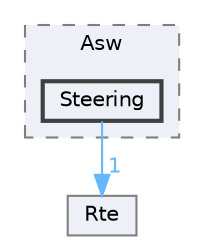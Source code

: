 digraph "Project/avProj/Asw/Steering"
{
 // LATEX_PDF_SIZE
  bgcolor="transparent";
  edge [fontname=Helvetica,fontsize=10,labelfontname=Helvetica,labelfontsize=10];
  node [fontname=Helvetica,fontsize=10,shape=box,height=0.2,width=0.4];
  compound=true
  subgraph clusterdir_451e5911a910c1fe6d341594f6c5cc91 {
    graph [ bgcolor="#edf0f7", pencolor="grey50", label="Asw", fontname=Helvetica,fontsize=10 style="filled,dashed", URL="dir_451e5911a910c1fe6d341594f6c5cc91.html",tooltip=""]
  dir_c9ea75faa8bd88ca46287b6709771989 [label="Steering", fillcolor="#edf0f7", color="grey25", style="filled,bold", URL="dir_c9ea75faa8bd88ca46287b6709771989.html",tooltip=""];
  }
  dir_44ac158177b38012ded29e0bce1ce711 [label="Rte", fillcolor="#edf0f7", color="grey50", style="filled", URL="dir_44ac158177b38012ded29e0bce1ce711.html",tooltip=""];
  dir_c9ea75faa8bd88ca46287b6709771989->dir_44ac158177b38012ded29e0bce1ce711 [headlabel="1", labeldistance=1.5 headhref="dir_000092_000082.html" color="steelblue1" fontcolor="steelblue1"];
}
